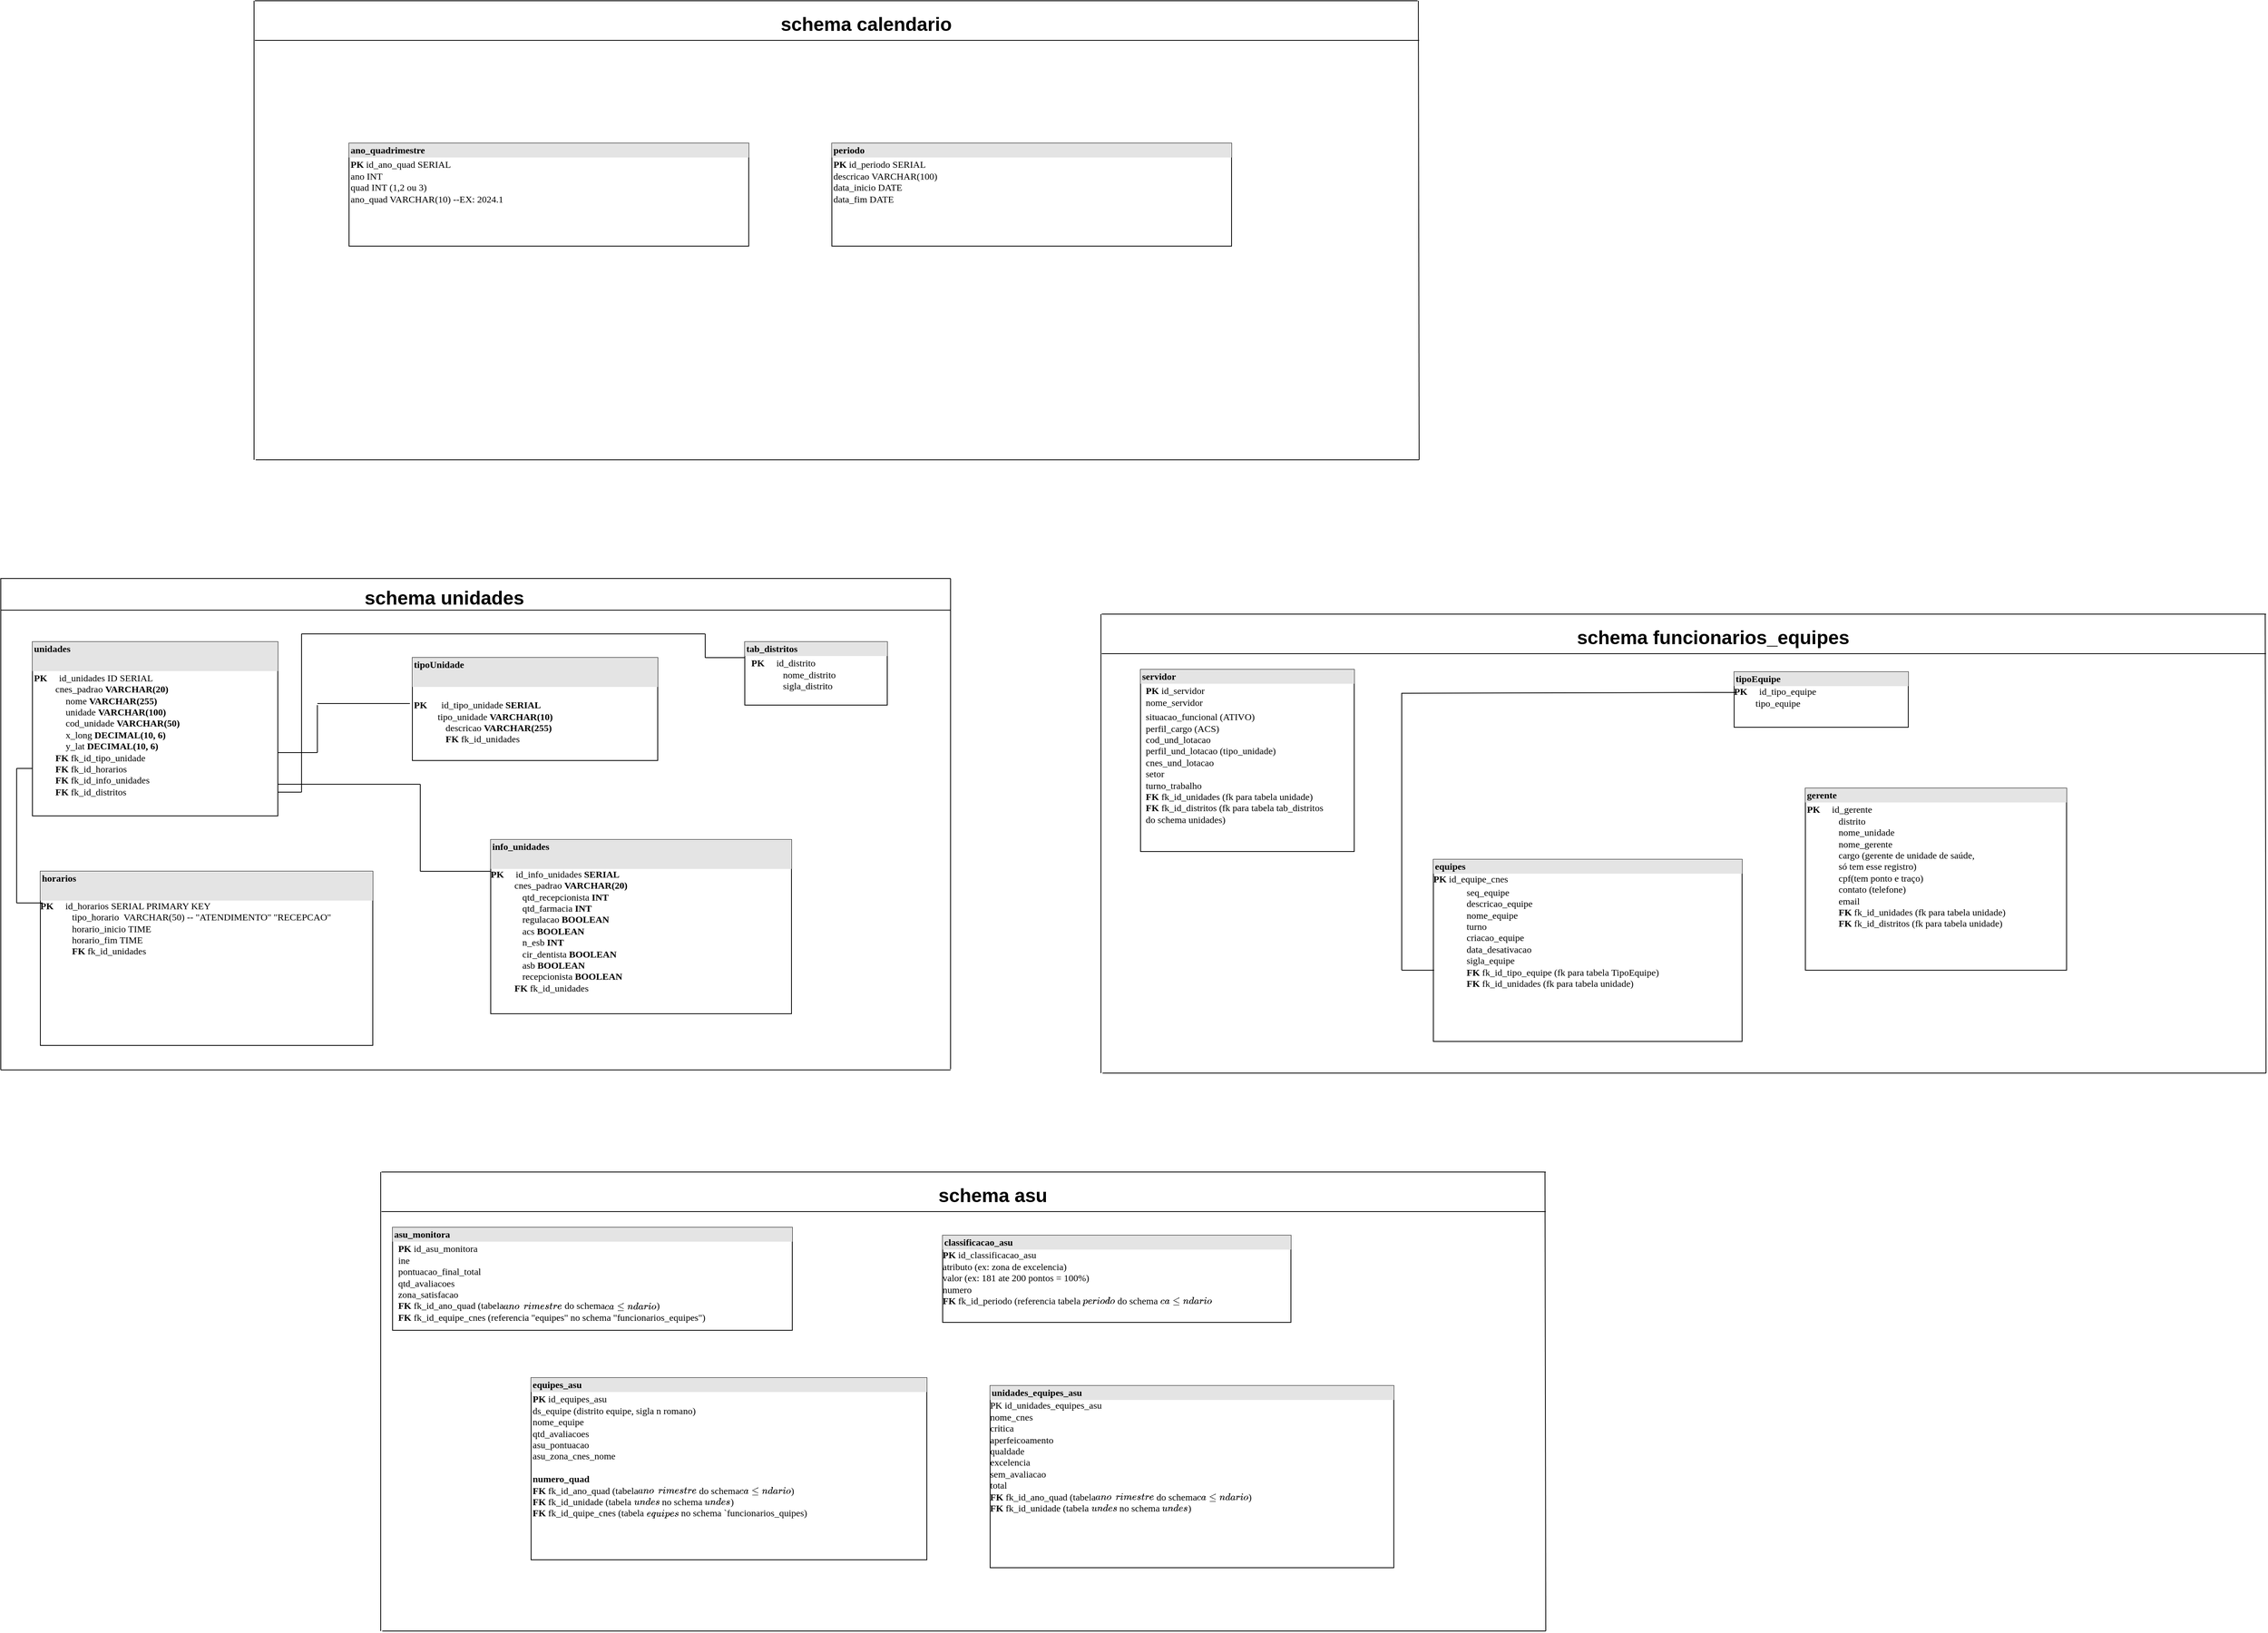 <mxfile version="24.6.4" type="device">
  <diagram name="Página-1" id="5TVHV0R-1KuY4iUAYInZ">
    <mxGraphModel dx="3059" dy="2294" grid="1" gridSize="10" guides="1" tooltips="1" connect="1" arrows="1" fold="1" page="1" pageScale="1" pageWidth="827" pageHeight="1169" math="0" shadow="0">
      <root>
        <mxCell id="0" />
        <mxCell id="1" parent="0" />
        <mxCell id="BSECcPK4Nis4ngSKChy8-1" value="schema unidades" style="text;strokeColor=none;fillColor=none;html=1;fontSize=24;fontStyle=1;verticalAlign=middle;align=center;" vertex="1" parent="1">
          <mxGeometry x="-290" y="-225" width="160" height="40" as="geometry" />
        </mxCell>
        <mxCell id="BSECcPK4Nis4ngSKChy8-2" value="&lt;div style=&quot;box-sizing:border-box;width:100%;background:#e4e4e4;padding:2px;&quot;&gt;&lt;b&gt;unidades&lt;/b&gt;&lt;/div&gt;&lt;div style=&quot;box-sizing:border-box;width:100%;background:#e4e4e4;padding:2px;&quot;&gt;&lt;br&gt;&lt;/div&gt;&lt;table style=&quot;width:100%;font-size:1em;&quot; cellpadding=&quot;2&quot; cellspacing=&quot;0&quot;&gt;&lt;tbody&gt;&lt;tr&gt;&lt;td&gt;&lt;span style=&quot;color: rgba(0, 0, 0, 0); font-family: monospace; font-size: 0px;&quot;&gt;%3CmxGraphModel%3E%3Croot%3E%3CmxCell%20id%3D%220%22%2F%3E%3CmxCell%20id%3D%221%22%20parent%3D%220%22%2F%3E%3CmxCell%20id%3D%222%22%20value%3D%22%26lt%3Bdiv%20style%3D%26quot%3Bbox-sizing%3Aborder-box%3Bwidth%3A100%25%3Bbackground%3A%23e4e4e4%3Bpadding%3A2px%3B%26quot%3B%26gt%3BUSF%2B%26lt%3B%2Fdiv%26gt%3B%26lt%3Bdiv%20style%3D%26quot%3Bbox-sizing%3Aborder-box%3Bwidth%3A100%25%3Bbackground%3A%23e4e4e4%3Bpadding%3A2px%3B%26quot%3B%26gt%3B%26lt%3Bbr%26gt%3B%26lt%3B%2Fdiv%26gt%3B%26lt%3Btable%20style%3D%26quot%3Bwidth%3A100%25%3Bfont-size%3A1em%3B%26quot%3B%20cellpadding%3D%26quot%3B2%26quot%3B%20cellspacing%3D%26quot%3B0%26quot%3B%26gt%3B%26lt%3Btbody%26gt%3B%26lt%3Btr%26gt%3B%26lt%3Btd%26gt%3B%26lt%3Bbr%26gt%3B%26lt%3B%2Ftd%26gt%3B%26lt%3Btd%26gt%3BCNES%26lt%3Bbr%26gt%3Bcnes_padrao%26lt%3Bbr%26gt%3Bnome%26lt%3Bbr%26gt%3Bperfil%26lt%3Bbr%26gt%3Bdistrito%26lt%3Bbr%26gt%3Bcomplexidade%26lt%3Bbr%26gt%3Bn_esf%26lt%3Bbr%26gt%3Bturno_esf%26lt%3Bbr%26gt%3Bhorario_esf%26lt%3Bbr%26gt%3Bqtd_medico_esf%26lt%3Bbr%26gt%3Bqtd_enfermeiro_esf%26lt%3Bbr%26gt%3Bqtd_tecnico_esf%26lt%3Bbr%26gt%3Bacs%26lt%3Bbr%26gt%3Bn_esb%26lt%3Bbr%26gt%3Bturno_esb%26lt%3Bbr%26gt%3Bhorario_esb%26lt%3Bbr%26gt%3Bcir_dentista%20(0%20ou%201)%26lt%3Bbr%26gt%3Basb%20(0%20ou%201)%26lt%3Bbr%26gt%3Brecepcionista%20(0%20ou%201)%26lt%3Bbr%26gt%3Bturno_recepcionista%26lt%3Bbr%26gt%3Bhorario_recepcionista%26lt%3Bbr%26gt%3Bregulacao%20(0%20ou%201)%26lt%3Bbr%26gt%3Bturno_prof_regulacao%26lt%3Bbr%26gt%3Bhorario_prof_regulacao%26lt%3Bbr%26gt%3Bfarmacia%20(0%20ou%201)%26lt%3Bbr%26gt%3Bturno_prof_farmacia%26lt%3Bbr%26gt%3Bhorario_prof_farmacia%26lt%3Bbr%26gt%3B%26lt%3Bbr%26gt%3B%26lt%3Bbr%26gt%3B%26lt%3Bbr%26gt%3B%26lt%3Bbr%26gt%3B%26lt%3Bbr%26gt%3B%26lt%3Bbr%26gt%3B%26lt%3B%2Ftd%26gt%3B%26lt%3B%2Ftr%26gt%3B%26lt%3Btr%26gt%3B%26lt%3Btd%26gt%3B%26lt%3B%2Ftd%26gt%3B%26lt%3Btd%26gt%3B%26lt%3Bbr%26gt%3B%26lt%3Bbr%26gt%3B%26lt%3Bbr%26gt%3B%26lt%3B%2Ftd%26gt%3B%26lt%3B%2Ftr%26gt%3B%26lt%3Btr%26gt%3B%26lt%3Btd%26gt%3B%26lt%3B%2Ftd%26gt%3B%26lt%3Btd%26gt%3B%26lt%3Bbr%26gt%3B%26lt%3Bbr%26gt%3B%26lt%3B%2Ftd%26gt%3B%26lt%3B%2Ftr%26gt%3B%26lt%3B%2Ftbody%26gt%3B%26lt%3B%2Ftable%26gt%3B%22%20style%3D%22verticalAlign%3Dtop%3Balign%3Dleft%3Boverflow%3Dfill%3Bhtml%3D1%3Brounded%3D0%3Bshadow%3D0%3Bcomic%3D0%3BlabelBackgroundColor%3Dnone%3BstrokeWidth%3D1%3BfontFamily%3DVerdana%3BfontSize%3D12%22%20vertex%3D%221%22%20parent%3D%221%22%3E%3CmxGeometry%20x%3D%22-350%22%20y%3D%2290%22%20width%3D%22260%22%20height%3D%22450%22%20as%3D%22geometry%22%2F%3E%3C%2FmxCell%3E%3C%2Froot%3E%3C%2FmxGraphModel%3EpkPKp&lt;/span&gt;&lt;span id=&quot;docs-internal-guid-9bf1a6af-7fff-64a5-996d-017bda13f4cf&quot;&gt;&lt;b&gt;PK&lt;/b&gt;&amp;nbsp; &amp;nbsp; &amp;nbsp;id_unidades ID SERIAL&amp;nbsp;&lt;br&gt;&lt;span style=&quot;white-space: pre;&quot;&gt;&#x9;&lt;/span&gt;&amp;nbsp;cnes_padrao &lt;b&gt;VARCHAR(20)&amp;nbsp;&lt;/b&gt;&lt;br&gt;&lt;/span&gt;&lt;blockquote style=&quot;margin: 0 0 0 40px; border: none; padding: 0px;&quot;&gt;&lt;span&gt;nome &lt;b&gt;VARCHAR(255)&lt;/b&gt;&lt;/span&gt;&lt;span&gt;&lt;b&gt;&lt;br&gt;&lt;/b&gt;&lt;/span&gt;&lt;span&gt;unidade &lt;b&gt;VARCHAR(100)&lt;br&gt;&lt;/b&gt;&lt;/span&gt;&lt;span&gt;cod_unidade &lt;b&gt;VARCHAR(50)&lt;br&gt;&lt;/b&gt;&lt;/span&gt;&lt;span&gt;x_long &lt;b&gt;DECIMAL(10, 6)&lt;br&gt;&lt;/b&gt;&lt;/span&gt;&lt;span&gt;y_lat &lt;b&gt;DECIMAL(10, 6)&lt;/b&gt;&lt;/span&gt;&lt;/blockquote&gt;&lt;b&gt;&amp;nbsp; &amp;nbsp; &amp;nbsp; &amp;nbsp; &amp;nbsp;&lt;/b&gt;&lt;b&gt;FK&amp;nbsp;&lt;/b&gt;fk_id_tipo_unidade&lt;b&gt;&lt;br&gt;&lt;/b&gt;&amp;nbsp; &amp;nbsp; &amp;nbsp; &amp;nbsp; &amp;nbsp;&lt;b&gt;FK&amp;nbsp;&lt;/b&gt;fk_id_horarios&lt;br&gt;&amp;nbsp; &amp;nbsp; &amp;nbsp; &amp;nbsp; &amp;nbsp;&lt;b&gt;FK&amp;nbsp;&lt;/b&gt;fk_id_info_unidades&lt;br&gt;&amp;nbsp; &amp;nbsp; &amp;nbsp; &amp;nbsp; &amp;nbsp;&lt;b&gt;FK&amp;nbsp;&lt;/b&gt;fk_id_distritos&lt;br&gt;&lt;br&gt;&lt;br&gt;&lt;/td&gt;&lt;td&gt;&lt;br&gt;&lt;br&gt;&lt;br&gt;&lt;br&gt;&lt;br&gt;&lt;br&gt;&lt;br&gt;&lt;/td&gt;&lt;/tr&gt;&lt;tr&gt;&lt;td&gt;&lt;/td&gt;&lt;td&gt;&lt;br&gt;&lt;br&gt;&lt;br&gt;&lt;/td&gt;&lt;/tr&gt;&lt;tr&gt;&lt;td&gt;&lt;/td&gt;&lt;td&gt;&lt;br&gt;&lt;br&gt;&lt;/td&gt;&lt;/tr&gt;&lt;/tbody&gt;&lt;/table&gt;" style="verticalAlign=top;align=left;overflow=fill;html=1;rounded=0;shadow=0;comic=0;labelBackgroundColor=none;strokeWidth=1;fontFamily=Verdana;fontSize=12" vertex="1" parent="1">
          <mxGeometry x="-730" y="-150" width="310" height="220" as="geometry" />
        </mxCell>
        <mxCell id="BSECcPK4Nis4ngSKChy8-3" value="&lt;div style=&quot;box-sizing:border-box;width:100%;background:#e4e4e4;padding:2px;&quot;&gt;&lt;b&gt;tipoUnidade&lt;/b&gt;&lt;/div&gt;&lt;div style=&quot;box-sizing:border-box;width:100%;background:#e4e4e4;padding:2px;&quot;&gt;&lt;br&gt;&lt;/div&gt;&lt;table style=&quot;width:100%;font-size:1em;&quot; cellpadding=&quot;2&quot; cellspacing=&quot;0&quot;&gt;&lt;tbody&gt;&lt;tr&gt;&lt;td&gt;&lt;span style=&quot;color: rgba(0, 0, 0, 0); font-family: monospace; font-size: 0px;&quot;&gt;%3CmxGraphModel%3E%3Croot%3E%3CmxCell%20id%3D%220%22%2F%3E%3CmxCell%20id%3D%221%22%20parent%3D%220%22%2F%3E%3CmxCell%20id%3D%222%22%20value%3D%22%26lt%3Bdiv%20style%3D%26quot%3Bbox-sizing%3Aborder-box%3Bwidth%3A100%25%3Bbackground%3A%23e4e4e4%3Bpadding%3A2px%3B%26quot%3B%26gt%3BUSF%2B%26lt%3B%2Fdiv%26gt%3B%26lt%3Bdiv%20style%3D%26quot%3Bbox-sizing%3Aborder-box%3Bwidth%3A100%25%3Bbackground%3A%23e4e4e4%3Bpadding%3A2px%3B%26quot%3B%26gt%3B%26lt%3Bbr%26gt%3B%26lt%3B%2Fdiv%26gt%3B%26lt%3Btable%20style%3D%26quot%3Bwidth%3A100%25%3Bfont-size%3A1em%3B%26quot%3B%20cellpadding%3D%26quot%3B2%26quot%3B%20cellspacing%3D%26quot%3B0%26quot%3B%26gt%3B%26lt%3Btbody%26gt%3B%26lt%3Btr%26gt%3B%26lt%3Btd%26gt%3B%26lt%3Bbr%26gt%3B%26lt%3B%2Ftd%26gt%3B%26lt%3Btd%26gt%3BCNES%26lt%3Bbr%26gt%3Bcnes_padrao%26lt%3Bbr%26gt%3Bnome%26lt%3Bbr%26gt%3Bperfil%26lt%3Bbr%26gt%3Bdistrito%26lt%3Bbr%26gt%3Bcomplexidade%26lt%3Bbr%26gt%3Bn_esf%26lt%3Bbr%26gt%3Bturno_esf%26lt%3Bbr%26gt%3Bhorario_esf%26lt%3Bbr%26gt%3Bqtd_medico_esf%26lt%3Bbr%26gt%3Bqtd_enfermeiro_esf%26lt%3Bbr%26gt%3Bqtd_tecnico_esf%26lt%3Bbr%26gt%3Bacs%26lt%3Bbr%26gt%3Bn_esb%26lt%3Bbr%26gt%3Bturno_esb%26lt%3Bbr%26gt%3Bhorario_esb%26lt%3Bbr%26gt%3Bcir_dentista%20(0%20ou%201)%26lt%3Bbr%26gt%3Basb%20(0%20ou%201)%26lt%3Bbr%26gt%3Brecepcionista%20(0%20ou%201)%26lt%3Bbr%26gt%3Bturno_recepcionista%26lt%3Bbr%26gt%3Bhorario_recepcionista%26lt%3Bbr%26gt%3Bregulacao%20(0%20ou%201)%26lt%3Bbr%26gt%3Bturno_prof_regulacao%26lt%3Bbr%26gt%3Bhorario_prof_regulacao%26lt%3Bbr%26gt%3Bfarmacia%20(0%20ou%201)%26lt%3Bbr%26gt%3Bturno_prof_farmacia%26lt%3Bbr%26gt%3Bhorario_prof_farmacia%26lt%3Bbr%26gt%3B%26lt%3Bbr%26gt%3B%26lt%3Bbr%26gt%3B%26lt%3Bbr%26gt%3B%26lt%3Bbr%26gt%3B%26lt%3Bbr%26gt%3B%26lt%3Bbr%26gt%3B%26lt%3B%2Ftd%26gt%3B%26lt%3B%2Ftr%26gt%3B%26lt%3Btr%26gt%3B%26lt%3Btd%26gt%3B%26lt%3B%2Ftd%26gt%3B%26lt%3Btd%26gt%3B%26lt%3Bbr%26gt%3B%26lt%3Bbr%26gt%3B%26lt%3Bbr%26gt%3B%26lt%3B%2Ftd%26gt%3B%26lt%3B%2Ftr%26gt%3B%26lt%3Btr%26gt%3B%26lt%3Btd%26gt%3B%26lt%3B%2Ftd%26gt%3B%26lt%3Btd%26gt%3B%26lt%3Bbr%26gt%3B%26lt%3Bbr%26gt%3B%26lt%3B%2Ftd%26gt%3B%26lt%3B%2Ftr%26gt%3B%26lt%3B%2Ftbody%26gt%3B%26lt%3B%2Ftable%26gt%3B%22%20style%3D%22verticalAlign%3Dtop%3Balign%3Dleft%3Boverflow%3Dfill%3Bhtml%3D1%3Brounded%3D0%3Bshadow%3D0%3Bcomic%3D0%3BlabelBackgroundColor%3Dnone%3BstrokeWidth%3D1%3BfontFamily%3DVerdana%3BfontSize%3D12%22%20vertex%3D%221%22%20parent%3D%221%22%3E%3CmxGeometry%20x%3D%22-350%22%20y%3D%2290%22%20width%3D%22260%22%20height%3D%22450%22%20as%3D%22geometry%22%2F%3E%3C%2FmxCell%3E%3C%2Froot%3E%3C%2FmxGraphModel%3EpkPKp&lt;/span&gt;&lt;span id=&quot;docs-internal-guid-9bf1a6af-7fff-64a5-996d-017bda13f4cf&quot;&gt;&lt;b&gt;PK&lt;/b&gt;&amp;nbsp; &amp;nbsp; &amp;nbsp; id_tipo_unidade &lt;b&gt;SERIAL&lt;/b&gt;&amp;nbsp;&lt;br&gt;&lt;span style=&quot;white-space: pre;&quot;&gt;&#x9;&lt;/span&gt;&amp;nbsp; tipo_unidade&amp;nbsp;&lt;b&gt;VARCHAR(10)&amp;nbsp;&lt;/b&gt;&lt;br&gt;&lt;/span&gt;&lt;blockquote style=&quot;margin: 0 0 0 40px; border: none; padding: 0px;&quot;&gt;descricao &lt;b&gt;VARCHAR(255)&lt;/b&gt;&lt;/blockquote&gt;&lt;blockquote style=&quot;margin: 0 0 0 40px; border: none; padding: 0px;&quot;&gt;&lt;b style=&quot;font-size: 1em; background-color: initial;&quot;&gt;FK&amp;nbsp;&lt;/b&gt;fk_id_unidades&lt;b&gt;&lt;br&gt;&lt;/b&gt;&lt;/blockquote&gt;&lt;span&gt;&lt;br&gt;&lt;/span&gt;&lt;/td&gt;&lt;td&gt;&lt;br&gt;&lt;br&gt;&lt;br&gt;&lt;br&gt;&lt;br&gt;&lt;br&gt;&lt;br&gt;&lt;/td&gt;&lt;/tr&gt;&lt;tr&gt;&lt;td&gt;&lt;/td&gt;&lt;td&gt;&lt;br&gt;&lt;br&gt;&lt;br&gt;&lt;/td&gt;&lt;/tr&gt;&lt;tr&gt;&lt;td&gt;&lt;/td&gt;&lt;td&gt;&lt;br&gt;&lt;br&gt;&lt;/td&gt;&lt;/tr&gt;&lt;/tbody&gt;&lt;/table&gt;" style="verticalAlign=top;align=left;overflow=fill;html=1;rounded=0;shadow=0;comic=0;labelBackgroundColor=none;strokeWidth=1;fontFamily=Verdana;fontSize=12" vertex="1" parent="1">
          <mxGeometry x="-250" y="-130" width="310" height="130" as="geometry" />
        </mxCell>
        <mxCell id="BSECcPK4Nis4ngSKChy8-4" value="&lt;div style=&quot;box-sizing:border-box;width:100%;background:#e4e4e4;padding:2px;&quot;&gt;&lt;b&gt;horarios&lt;/b&gt;&lt;/div&gt;&lt;div style=&quot;box-sizing:border-box;width:100%;background:#e4e4e4;padding:2px;&quot;&gt;&lt;br&gt;&lt;/div&gt;&lt;b&gt;PK&lt;/b&gt;&amp;nbsp; &amp;nbsp; &amp;nbsp;id_horarios SERIAL PRIMARY KEY&lt;div&gt;&lt;div&gt;&lt;blockquote style=&quot;margin: 0 0 0 40px; border: none; padding: 0px;&quot;&gt;&lt;div&gt;&lt;div&gt;tipo_horario&amp;nbsp; VARCHAR(50) -- &quot;ATENDIMENTO&quot; &quot;RECEPCAO&quot;&lt;/div&gt;&lt;/div&gt;&lt;div&gt;&lt;div&gt;horario_inicio TIME&lt;/div&gt;&lt;/div&gt;&lt;div&gt;horario_fim TIME&lt;/div&gt;&lt;div&gt;&lt;b&gt;FK&amp;nbsp;&lt;/b&gt;fk_id_unidades&lt;br&gt;&lt;/div&gt;&lt;div&gt;&lt;br&gt;&lt;/div&gt;&lt;/blockquote&gt;&lt;div&gt;&lt;div&gt;&lt;span style=&quot;background-color: initial;&quot;&gt;&lt;br&gt;&lt;/span&gt;&lt;/div&gt;&lt;div&gt;&lt;br&gt;&lt;/div&gt;&lt;div&gt;&lt;br&gt;&lt;/div&gt;&lt;div&gt;&lt;br&gt;&lt;/div&gt;&lt;div&gt;&lt;br&gt;&lt;/div&gt;&lt;div&gt;&lt;br&gt;&lt;/div&gt;&lt;div&gt;&lt;br&gt;&lt;/div&gt;&lt;div&gt;&lt;br&gt;&lt;table style=&quot;width:100%;font-size:1em;&quot; cellpadding=&quot;2&quot; cellspacing=&quot;0&quot;&gt;&lt;tbody&gt;&lt;tr&gt;&lt;td&gt;&lt;span id=&quot;docs-internal-guid-9bf1a6af-7fff-64a5-996d-017bda13f4cf&quot;&gt;&lt;br&gt;&lt;br&gt;&lt;/span&gt;&lt;/td&gt;&lt;td&gt;&lt;br&gt;&lt;br&gt;&lt;br&gt;&lt;br&gt;&lt;br&gt;&lt;br&gt;&lt;br&gt;&lt;/td&gt;&lt;/tr&gt;&lt;tr&gt;&lt;td&gt;&lt;/td&gt;&lt;td&gt;&lt;br&gt;&lt;br&gt;&lt;br&gt;&lt;/td&gt;&lt;/tr&gt;&lt;tr&gt;&lt;td&gt;&lt;/td&gt;&lt;td&gt;&lt;br&gt;&lt;br&gt;&lt;/td&gt;&lt;/tr&gt;&lt;/tbody&gt;&lt;/table&gt;&lt;/div&gt;&lt;/div&gt;&lt;/div&gt;&lt;/div&gt;" style="verticalAlign=top;align=left;overflow=fill;html=1;rounded=0;shadow=0;comic=0;labelBackgroundColor=none;strokeWidth=1;fontFamily=Verdana;fontSize=12" vertex="1" parent="1">
          <mxGeometry x="-720" y="140" width="420" height="220" as="geometry" />
        </mxCell>
        <mxCell id="BSECcPK4Nis4ngSKChy8-5" value="&lt;div style=&quot;box-sizing:border-box;width:100%;background:#e4e4e4;padding:2px;&quot;&gt;&lt;b&gt;info_unidades&lt;/b&gt;&lt;/div&gt;&lt;div style=&quot;box-sizing:border-box;width:100%;background:#e4e4e4;padding:2px;&quot;&gt;&lt;br&gt;&lt;/div&gt;&lt;b&gt;PK&amp;nbsp; &amp;nbsp; &amp;nbsp;&lt;/b&gt;id_info_unidades&lt;b&gt; SERIAL&lt;/b&gt;&lt;div&gt;&lt;span style=&quot;white-space: pre;&quot;&gt;&#x9;&lt;/span&gt;&amp;nbsp; cnes_padrao &lt;b&gt;VARCHAR(20)&lt;/b&gt;&lt;blockquote style=&quot;margin: 0 0 0 40px; border: none; padding: 0px;&quot;&gt;&lt;div&gt;qtd_recepcionista&lt;b&gt; INT&lt;/b&gt;&lt;/div&gt;&lt;div&gt;qtd_farmacia &lt;b&gt;INT&lt;/b&gt;&lt;/div&gt;&lt;div&gt;regulacao &lt;b&gt;BOOLEAN&lt;/b&gt;&lt;/div&gt;&lt;div&gt;acs &lt;b&gt;BOOLEAN&lt;/b&gt;&lt;/div&gt;&lt;div&gt;n_esb&lt;b&gt; INT&lt;/b&gt;&lt;/div&gt;&lt;div&gt;cir_dentista &lt;b&gt;BOOLEAN&lt;/b&gt;&lt;/div&gt;&lt;div&gt;asb &lt;b&gt;BOOLEAN&lt;/b&gt;&lt;/div&gt;&lt;div&gt;recepcionista &lt;b&gt;BOOLEAN&lt;/b&gt;&lt;/div&gt;&lt;/blockquote&gt;&lt;div&gt;&lt;b&gt;&amp;nbsp; &amp;nbsp; &amp;nbsp; &amp;nbsp; &amp;nbsp;&amp;nbsp;&lt;/b&gt;&lt;b style=&quot;background-color: initial;&quot;&gt;FK&amp;nbsp;&lt;/b&gt;&lt;span style=&quot;background-color: initial;&quot;&gt;fk_id_unidades&lt;/span&gt;&lt;/div&gt;&lt;div&gt;&lt;div&gt;&lt;span style=&quot;background-color: initial;&quot;&gt;&lt;br&gt;&lt;/span&gt;&lt;/div&gt;&lt;div&gt;&lt;br&gt;&lt;/div&gt;&lt;div&gt;&lt;br&gt;&lt;/div&gt;&lt;div&gt;&lt;br&gt;&lt;/div&gt;&lt;div&gt;&lt;br&gt;&lt;/div&gt;&lt;div&gt;&lt;br&gt;&lt;/div&gt;&lt;div&gt;&lt;br&gt;&lt;/div&gt;&lt;div&gt;&lt;br&gt;&lt;table style=&quot;width:100%;font-size:1em;&quot; cellpadding=&quot;2&quot; cellspacing=&quot;0&quot;&gt;&lt;tbody&gt;&lt;tr&gt;&lt;td&gt;&lt;span id=&quot;docs-internal-guid-9bf1a6af-7fff-64a5-996d-017bda13f4cf&quot;&gt;&lt;br&gt;&lt;br&gt;&lt;/span&gt;&lt;/td&gt;&lt;td&gt;&lt;br&gt;&lt;br&gt;&lt;br&gt;&lt;br&gt;&lt;br&gt;&lt;br&gt;&lt;br&gt;&lt;/td&gt;&lt;/tr&gt;&lt;tr&gt;&lt;td&gt;&lt;/td&gt;&lt;td&gt;&lt;br&gt;&lt;br&gt;&lt;br&gt;&lt;/td&gt;&lt;/tr&gt;&lt;tr&gt;&lt;td&gt;&lt;/td&gt;&lt;td&gt;&lt;br&gt;&lt;br&gt;&lt;/td&gt;&lt;/tr&gt;&lt;/tbody&gt;&lt;/table&gt;&lt;/div&gt;&lt;/div&gt;&lt;/div&gt;" style="verticalAlign=top;align=left;overflow=fill;html=1;rounded=0;shadow=0;comic=0;labelBackgroundColor=none;strokeWidth=1;fontFamily=Verdana;fontSize=12" vertex="1" parent="1">
          <mxGeometry x="-151" y="100" width="380" height="220" as="geometry" />
        </mxCell>
        <mxCell id="BSECcPK4Nis4ngSKChy8-6" value="" style="endArrow=none;html=1;rounded=0;" edge="1" parent="1">
          <mxGeometry width="50" height="50" relative="1" as="geometry">
            <mxPoint x="-770" y="391" as="sourcePoint" />
            <mxPoint x="430" y="-230" as="targetPoint" />
            <Array as="points">
              <mxPoint x="-770" y="-230" />
            </Array>
          </mxGeometry>
        </mxCell>
        <mxCell id="BSECcPK4Nis4ngSKChy8-7" value="" style="endArrow=none;html=1;rounded=0;" edge="1" parent="1">
          <mxGeometry width="50" height="50" relative="1" as="geometry">
            <mxPoint x="430" y="390" as="sourcePoint" />
            <mxPoint x="430" y="-230" as="targetPoint" />
          </mxGeometry>
        </mxCell>
        <mxCell id="BSECcPK4Nis4ngSKChy8-8" value="" style="endArrow=none;html=1;rounded=0;" edge="1" parent="1">
          <mxGeometry width="50" height="50" relative="1" as="geometry">
            <mxPoint x="-770" y="391" as="sourcePoint" />
            <mxPoint x="430" y="391" as="targetPoint" />
          </mxGeometry>
        </mxCell>
        <mxCell id="BSECcPK4Nis4ngSKChy8-9" value="" style="endArrow=none;html=1;rounded=0;" edge="1" parent="1">
          <mxGeometry width="50" height="50" relative="1" as="geometry">
            <mxPoint x="-770" y="-190" as="sourcePoint" />
            <mxPoint x="430" y="-190" as="targetPoint" />
          </mxGeometry>
        </mxCell>
        <mxCell id="BSECcPK4Nis4ngSKChy8-10" value="" style="endArrow=none;html=1;rounded=0;exitX=-0.01;exitY=0.446;exitDx=0;exitDy=0;exitPerimeter=0;" edge="1" parent="1" source="BSECcPK4Nis4ngSKChy8-3">
          <mxGeometry width="50" height="50" relative="1" as="geometry">
            <mxPoint x="-350" y="-20" as="sourcePoint" />
            <mxPoint x="-370" y="-72" as="targetPoint" />
          </mxGeometry>
        </mxCell>
        <mxCell id="BSECcPK4Nis4ngSKChy8-11" value="" style="endArrow=none;html=1;rounded=0;" edge="1" parent="1">
          <mxGeometry width="50" height="50" relative="1" as="geometry">
            <mxPoint x="-370" y="-10" as="sourcePoint" />
            <mxPoint x="-370" y="-70" as="targetPoint" />
          </mxGeometry>
        </mxCell>
        <mxCell id="BSECcPK4Nis4ngSKChy8-12" value="" style="endArrow=none;html=1;rounded=0;" edge="1" parent="1">
          <mxGeometry width="50" height="50" relative="1" as="geometry">
            <mxPoint x="-420" y="-10" as="sourcePoint" />
            <mxPoint x="-370" y="-10" as="targetPoint" />
          </mxGeometry>
        </mxCell>
        <mxCell id="BSECcPK4Nis4ngSKChy8-13" value="" style="endArrow=none;html=1;rounded=0;" edge="1" parent="1">
          <mxGeometry width="50" height="50" relative="1" as="geometry">
            <mxPoint x="-750" y="180" as="sourcePoint" />
            <mxPoint x="-750" y="10" as="targetPoint" />
          </mxGeometry>
        </mxCell>
        <mxCell id="BSECcPK4Nis4ngSKChy8-14" value="" style="endArrow=none;html=1;rounded=0;" edge="1" parent="1">
          <mxGeometry width="50" height="50" relative="1" as="geometry">
            <mxPoint x="-730" y="10" as="sourcePoint" />
            <mxPoint x="-750" y="10" as="targetPoint" />
          </mxGeometry>
        </mxCell>
        <mxCell id="BSECcPK4Nis4ngSKChy8-15" value="" style="endArrow=none;html=1;rounded=0;exitX=0.007;exitY=0.182;exitDx=0;exitDy=0;exitPerimeter=0;" edge="1" parent="1" source="BSECcPK4Nis4ngSKChy8-4">
          <mxGeometry width="50" height="50" relative="1" as="geometry">
            <mxPoint x="-730" y="180" as="sourcePoint" />
            <mxPoint x="-750" y="180" as="targetPoint" />
            <Array as="points" />
          </mxGeometry>
        </mxCell>
        <mxCell id="BSECcPK4Nis4ngSKChy8-16" value="" style="endArrow=none;html=1;rounded=0;" edge="1" parent="1">
          <mxGeometry width="50" height="50" relative="1" as="geometry">
            <mxPoint x="-240" y="140" as="sourcePoint" />
            <mxPoint x="-151" y="140" as="targetPoint" />
          </mxGeometry>
        </mxCell>
        <mxCell id="BSECcPK4Nis4ngSKChy8-17" value="" style="endArrow=none;html=1;rounded=0;" edge="1" parent="1">
          <mxGeometry width="50" height="50" relative="1" as="geometry">
            <mxPoint x="-240" y="30" as="sourcePoint" />
            <mxPoint x="-240" y="140" as="targetPoint" />
          </mxGeometry>
        </mxCell>
        <mxCell id="BSECcPK4Nis4ngSKChy8-18" value="" style="endArrow=none;html=1;rounded=0;" edge="1" parent="1">
          <mxGeometry width="50" height="50" relative="1" as="geometry">
            <mxPoint x="-420" y="30" as="sourcePoint" />
            <mxPoint x="-240" y="30" as="targetPoint" />
          </mxGeometry>
        </mxCell>
        <mxCell id="BSECcPK4Nis4ngSKChy8-19" value="&lt;div style=&quot;box-sizing:border-box;width:100%;background:#e4e4e4;padding:2px;&quot;&gt;&lt;b&gt;tab_distritos&lt;/b&gt;&lt;/div&gt;&lt;table style=&quot;width:100%;font-size:1em;&quot; cellpadding=&quot;2&quot; cellspacing=&quot;0&quot;&gt;&lt;tbody&gt;&lt;tr&gt;&lt;td&gt;&lt;br&gt;&lt;/td&gt;&lt;td&gt;&lt;b&gt;PK&amp;nbsp; &amp;nbsp; &amp;nbsp;&lt;/b&gt;id_distrito&lt;br&gt;&lt;blockquote style=&quot;margin: 0 0 0 40px; border: none; padding: 0px;&quot;&gt;nome_distrito&lt;br&gt;sigla_distrito&lt;/blockquote&gt;&lt;br&gt;&lt;/td&gt;&lt;/tr&gt;&lt;tr&gt;&lt;td&gt;&lt;/td&gt;&lt;td&gt;&lt;br&gt;&lt;br&gt;&lt;br&gt;&lt;/td&gt;&lt;/tr&gt;&lt;tr&gt;&lt;td&gt;&lt;/td&gt;&lt;td&gt;&lt;br&gt;&lt;br&gt;&lt;/td&gt;&lt;/tr&gt;&lt;/tbody&gt;&lt;/table&gt;" style="verticalAlign=top;align=left;overflow=fill;html=1;rounded=0;shadow=0;comic=0;labelBackgroundColor=none;strokeWidth=1;fontFamily=Verdana;fontSize=12" vertex="1" parent="1">
          <mxGeometry x="170" y="-150" width="180" height="80" as="geometry" />
        </mxCell>
        <mxCell id="BSECcPK4Nis4ngSKChy8-20" value="" style="endArrow=none;html=1;rounded=0;" edge="1" parent="1">
          <mxGeometry width="50" height="50" relative="1" as="geometry">
            <mxPoint x="120" y="-130" as="sourcePoint" />
            <mxPoint x="120" y="-160" as="targetPoint" />
          </mxGeometry>
        </mxCell>
        <mxCell id="BSECcPK4Nis4ngSKChy8-21" value="" style="endArrow=none;html=1;rounded=0;" edge="1" parent="1">
          <mxGeometry width="50" height="50" relative="1" as="geometry">
            <mxPoint x="-390" y="-160" as="sourcePoint" />
            <mxPoint x="120" y="-160" as="targetPoint" />
          </mxGeometry>
        </mxCell>
        <mxCell id="BSECcPK4Nis4ngSKChy8-22" value="" style="endArrow=none;html=1;rounded=0;" edge="1" parent="1">
          <mxGeometry width="50" height="50" relative="1" as="geometry">
            <mxPoint x="120" y="-130" as="sourcePoint" />
            <mxPoint x="170" y="-130" as="targetPoint" />
          </mxGeometry>
        </mxCell>
        <mxCell id="BSECcPK4Nis4ngSKChy8-23" value="" style="endArrow=none;html=1;rounded=0;" edge="1" parent="1">
          <mxGeometry width="50" height="50" relative="1" as="geometry">
            <mxPoint x="-390" y="40" as="sourcePoint" />
            <mxPoint x="-390" y="-160" as="targetPoint" />
          </mxGeometry>
        </mxCell>
        <mxCell id="BSECcPK4Nis4ngSKChy8-24" value="" style="endArrow=none;html=1;rounded=0;" edge="1" parent="1">
          <mxGeometry width="50" height="50" relative="1" as="geometry">
            <mxPoint x="-420" y="40" as="sourcePoint" />
            <mxPoint x="-390" y="40" as="targetPoint" />
          </mxGeometry>
        </mxCell>
        <mxCell id="BSECcPK4Nis4ngSKChy8-25" value="schema funcionarios_equipes" style="text;strokeColor=none;fillColor=none;html=1;fontSize=24;fontStyle=1;verticalAlign=middle;align=center;" vertex="1" parent="1">
          <mxGeometry x="1313" y="-176" width="160" height="41" as="geometry" />
        </mxCell>
        <mxCell id="BSECcPK4Nis4ngSKChy8-26" value="" style="endArrow=none;html=1;rounded=0;" edge="1" parent="1">
          <mxGeometry width="50" height="50" relative="1" as="geometry">
            <mxPoint x="620" y="395" as="sourcePoint" />
            <mxPoint x="620" y="-185" as="targetPoint" />
          </mxGeometry>
        </mxCell>
        <mxCell id="BSECcPK4Nis4ngSKChy8-27" value="" style="endArrow=none;html=1;rounded=0;" edge="1" parent="1">
          <mxGeometry width="50" height="50" relative="1" as="geometry">
            <mxPoint x="2092" y="395" as="sourcePoint" />
            <mxPoint x="2091" y="-185" as="targetPoint" />
          </mxGeometry>
        </mxCell>
        <mxCell id="BSECcPK4Nis4ngSKChy8-28" value="" style="endArrow=none;html=1;rounded=0;" edge="1" parent="1">
          <mxGeometry width="50" height="50" relative="1" as="geometry">
            <mxPoint x="2092" y="395" as="sourcePoint" />
            <mxPoint x="622" y="395" as="targetPoint" />
          </mxGeometry>
        </mxCell>
        <mxCell id="BSECcPK4Nis4ngSKChy8-29" value="" style="endArrow=none;html=1;rounded=0;" edge="1" parent="1">
          <mxGeometry width="50" height="50" relative="1" as="geometry">
            <mxPoint x="2092" y="-185" as="sourcePoint" />
            <mxPoint x="621" y="-185" as="targetPoint" />
          </mxGeometry>
        </mxCell>
        <mxCell id="BSECcPK4Nis4ngSKChy8-30" value="" style="endArrow=none;html=1;rounded=0;" edge="1" parent="1">
          <mxGeometry width="50" height="50" relative="1" as="geometry">
            <mxPoint x="2092" y="-135" as="sourcePoint" />
            <mxPoint x="621" y="-135" as="targetPoint" />
          </mxGeometry>
        </mxCell>
        <mxCell id="BSECcPK4Nis4ngSKChy8-31" value="&lt;div style=&quot;box-sizing:border-box;width:100%;background:#e4e4e4;padding:2px;&quot;&gt;&lt;b&gt;servidor&lt;/b&gt;&lt;/div&gt;&lt;table style=&quot;width:100%;font-size:1em;&quot; cellpadding=&quot;2&quot; cellspacing=&quot;0&quot;&gt;&lt;tbody&gt;&lt;tr&gt;&lt;td&gt;&lt;br&gt;&lt;/td&gt;&lt;td&gt;&lt;b&gt;PK&lt;/b&gt; id_servidor&lt;br&gt;nome_servidor&lt;/td&gt;&lt;/tr&gt;&lt;tr&gt;&lt;td&gt;&lt;br&gt;&lt;/td&gt;&lt;td&gt;situacao_funcional (ATIVO)&lt;br&gt;perfil_cargo (ACS)&lt;br&gt;cod_und_lotacao&lt;br&gt;perfil_und_lotacao (tipo_unidade)&lt;br&gt;cnes_und_lotacao&lt;br&gt;setor&lt;br&gt;turno_trabalho&lt;br&gt;&lt;b&gt;FK&amp;nbsp;&lt;/b&gt;fk_id_unidades (fk para tabela unidade)&lt;br&gt;&lt;b&gt;FK&amp;nbsp;&lt;/b&gt;fk_id_distritos (fk para tabela tab_distritos&lt;br&gt;do schema unidades)&lt;br&gt;&lt;br&gt;&lt;br&gt;&lt;/td&gt;&lt;/tr&gt;&lt;tr&gt;&lt;td&gt;&lt;/td&gt;&lt;td&gt;&lt;br&gt;&lt;br&gt;&lt;/td&gt;&lt;/tr&gt;&lt;/tbody&gt;&lt;/table&gt;" style="verticalAlign=top;align=left;overflow=fill;html=1;rounded=0;shadow=0;comic=0;labelBackgroundColor=none;strokeWidth=1;fontFamily=Verdana;fontSize=12" vertex="1" parent="1">
          <mxGeometry x="670" y="-115" width="270" height="230" as="geometry" />
        </mxCell>
        <mxCell id="BSECcPK4Nis4ngSKChy8-32" value="&lt;div style=&quot;box-sizing:border-box;width:100%;background:#e4e4e4;padding:2px;&quot;&gt;&lt;b&gt;equipes&lt;/b&gt;&lt;/div&gt;&lt;b&gt;PK&lt;/b&gt; id_equipe_cnes&lt;table style=&quot;width:100%;font-size:1em;&quot; cellpadding=&quot;2&quot; cellspacing=&quot;0&quot;&gt;&lt;tbody&gt;&lt;tr&gt;&lt;td&gt;&lt;blockquote style=&quot;margin: 0px 0px 0px 40px; border: none; padding: 0px;&quot;&gt;seq_equipe&lt;/blockquote&gt;&lt;blockquote style=&quot;margin: 0px 0px 0px 40px; border: none; padding: 0px;&quot;&gt;descricao_equipe&lt;/blockquote&gt;&lt;blockquote style=&quot;margin: 0px 0px 0px 40px; border: none; padding: 0px;&quot;&gt;nome_equipe&lt;/blockquote&gt;&lt;blockquote style=&quot;margin: 0px 0px 0px 40px; border: none; padding: 0px;&quot;&gt;turno&lt;/blockquote&gt;&lt;blockquote style=&quot;margin: 0px 0px 0px 40px; border: none; padding: 0px;&quot;&gt;criacao_equipe&lt;/blockquote&gt;&lt;blockquote style=&quot;margin: 0px 0px 0px 40px; border: none; padding: 0px;&quot;&gt;data_desativacao&lt;/blockquote&gt;&lt;blockquote style=&quot;margin: 0px 0px 0px 40px; border: none; padding: 0px;&quot;&gt;sigla_equipe&lt;br&gt;&lt;/blockquote&gt;&lt;blockquote style=&quot;margin: 0px 0px 0px 40px; border: none; padding: 0px;&quot;&gt;&lt;b&gt;FK&amp;nbsp;&lt;/b&gt;fk_id_tipo_equipe (fk para tabela TipoEquipe)&lt;/blockquote&gt;&lt;blockquote style=&quot;margin: 0px 0px 0px 40px; border: none; padding: 0px;&quot;&gt;&lt;b&gt;FK&amp;nbsp;&lt;/b&gt;fk_id_unidades (fk para tabela unidade)&lt;/blockquote&gt;&lt;blockquote style=&quot;margin: 0px 0px 0px 40px; border: none; padding: 0px;&quot;&gt;&lt;table style=&quot;font-size: 1em; width: 290.719px;&quot; cellpadding=&quot;2&quot; cellspacing=&quot;0&quot;&gt;&lt;tbody&gt;&lt;tr&gt;&lt;td&gt;&lt;/td&gt;&lt;td&gt;&lt;blockquote style=&quot;margin: 0px 0px 0px 40px; border: none; padding: 0px;&quot;&gt;&lt;/blockquote&gt;&lt;/td&gt;&lt;td&gt;&lt;br&gt;&lt;/td&gt;&lt;/tr&gt;&lt;/tbody&gt;&lt;/table&gt;&lt;/blockquote&gt;&lt;blockquote style=&quot;margin: 0px 0px 0px 40px; border: none; padding: 0px;&quot;&gt;&lt;br&gt;&lt;/blockquote&gt;&lt;blockquote style=&quot;margin: 0px 0px 0px 40px; border: none; padding: 0px;&quot;&gt;&lt;br&gt;&lt;/blockquote&gt;&lt;blockquote style=&quot;margin: 0px 0px 0px 40px; border: none; padding: 0px;&quot;&gt;&lt;br&gt;&lt;/blockquote&gt;&lt;blockquote style=&quot;margin: 0px 0px 0px 40px; border: none; padding: 0px;&quot;&gt;&lt;br&gt;&lt;/blockquote&gt;&lt;blockquote style=&quot;margin: 0px 0px 0px 40px; border: none; padding: 0px;&quot;&gt;&lt;br&gt;&lt;/blockquote&gt;&lt;blockquote style=&quot;margin: 0px 0px 0px 40px; border: none; padding: 0px;&quot;&gt;&lt;br&gt;&lt;/blockquote&gt;&lt;blockquote style=&quot;margin: 0px 0px 0px 40px; border: none; padding: 0px;&quot;&gt;&lt;br&gt;&lt;/blockquote&gt;&lt;blockquote style=&quot;margin: 0px 0px 0px 40px; border: none; padding: 0px;&quot;&gt;fk cnes_padrao (fk para tabela unidade)&lt;/blockquote&gt;&lt;br&gt;&lt;br&gt;&lt;br&gt;&lt;br&gt;&lt;br&gt;&lt;br&gt;&lt;br&gt;&lt;/td&gt;&lt;td&gt;&lt;/td&gt;&lt;/tr&gt;&lt;tr&gt;&lt;td&gt;&lt;/td&gt;&lt;td&gt;&lt;br&gt;&lt;br&gt;&lt;br&gt;&lt;/td&gt;&lt;/tr&gt;&lt;tr&gt;&lt;td&gt;&lt;/td&gt;&lt;td&gt;&lt;br&gt;&lt;br&gt;&lt;/td&gt;&lt;/tr&gt;&lt;/tbody&gt;&lt;/table&gt;" style="verticalAlign=top;align=left;overflow=fill;html=1;rounded=0;shadow=0;comic=0;labelBackgroundColor=none;strokeWidth=1;fontFamily=Verdana;fontSize=12" vertex="1" parent="1">
          <mxGeometry x="1040" y="125" width="390" height="230" as="geometry" />
        </mxCell>
        <mxCell id="BSECcPK4Nis4ngSKChy8-33" value="&lt;div style=&quot;box-sizing:border-box;width:100%;background:#e4e4e4;padding:2px;&quot;&gt;&lt;b&gt;tipoEquipe&lt;/b&gt;&lt;/div&gt;&lt;b&gt;PK&amp;nbsp; &amp;nbsp; &amp;nbsp;&lt;/b&gt;id_tipo_equipe&lt;div&gt;&lt;span style=&quot;white-space: pre;&quot;&gt;&#x9;&lt;/span&gt;&amp;nbsp;tipo_equipe&lt;br&gt;&lt;div&gt;&lt;table style=&quot;width:100%;font-size:1em;&quot; cellpadding=&quot;2&quot; cellspacing=&quot;0&quot;&gt;&lt;tbody&gt;&lt;tr&gt;&lt;td&gt;&lt;br&gt;&lt;br&gt;&lt;/td&gt;&lt;td&gt;&lt;/td&gt;&lt;/tr&gt;&lt;tr&gt;&lt;td&gt;&lt;/td&gt;&lt;td&gt;&lt;br&gt;&lt;br&gt;&lt;br&gt;&lt;/td&gt;&lt;/tr&gt;&lt;tr&gt;&lt;td&gt;&lt;/td&gt;&lt;td&gt;&lt;br&gt;&lt;br&gt;&lt;/td&gt;&lt;/tr&gt;&lt;/tbody&gt;&lt;/table&gt;&lt;/div&gt;&lt;/div&gt;" style="verticalAlign=top;align=left;overflow=fill;html=1;rounded=0;shadow=0;comic=0;labelBackgroundColor=none;strokeWidth=1;fontFamily=Verdana;fontSize=12" vertex="1" parent="1">
          <mxGeometry x="1420" y="-112" width="220" height="70" as="geometry" />
        </mxCell>
        <mxCell id="BSECcPK4Nis4ngSKChy8-34" value="&lt;div style=&quot;box-sizing:border-box;width:100%;background:#e4e4e4;padding:2px;&quot;&gt;&lt;b&gt;gerente&lt;/b&gt;&lt;/div&gt;&lt;table style=&quot;width:100%;font-size:1em;&quot; cellpadding=&quot;2&quot; cellspacing=&quot;0&quot;&gt;&lt;tbody&gt;&lt;tr&gt;&lt;td&gt;&lt;b&gt;PK&lt;/b&gt;&amp;nbsp; &amp;nbsp; &amp;nbsp;id_gerente&lt;br&gt;&lt;blockquote style=&quot;margin: 0 0 0 40px; border: none; padding: 0px;&quot;&gt;distrito&lt;br&gt;nome_unidade&lt;br&gt;nome_gerente&amp;nbsp;&lt;br&gt;cargo (gerente de unidade de saúde,&lt;br&gt;só tem esse registro)&lt;br&gt;cpf(tem ponto e traço)&lt;br&gt;contato (telefone)&lt;br&gt;email&lt;br&gt;&lt;b&gt;FK&amp;nbsp;&lt;/b&gt;fk_id_unidades (fk para tabela unidade)&lt;/blockquote&gt;&lt;blockquote style=&quot;margin: 0 0 0 40px; border: none; padding: 0px;&quot;&gt;&lt;b&gt;FK&amp;nbsp;&lt;/b&gt;fk_id_distritos (fk para tabela unidade)&lt;br&gt;&lt;span style=&quot;color: rgba(0, 0, 0, 0); font-family: monospace; font-size: 0px;&quot;&gt;%3CmxGraphModel%3E%3Croot%3E%3CmxCell%20id%3D%220%22%2F%3E%3CmxCell%20id%3D%221%22%20parent%3D%220%22%2F%3E%3CmxCell%20id%3D%222%22%20value%3D%22%26lt%3Bdiv%20style%3D%26quot%3Bbox-sizing%3Aborder-box%3Bwidth%3A100%25%3Bbackground%3A%23e4e4e4%3Bpadding%3A2px%3B%26quot%3B%26gt%3B%26lt%3Bb%26gt%3Bequipes_asu%26lt%3B%2Fb%26gt%3B%26lt%3B%2Fdiv%26gt%3B%26lt%3Btable%20style%3D%26quot%3Bwidth%3A100%25%3Bfont-size%3A1em%3B%26quot%3B%20cellpadding%3D%26quot%3B2%26quot%3B%20cellspacing%3D%26quot%3B0%26quot%3B%26gt%3B%26lt%3Btbody%26gt%3B%26lt%3Btr%26gt%3B%26lt%3Btd%26gt%3Bcnes%26lt%3Bbr%26gt%3Bseq_equipe%26lt%3Bbr%26gt%3Bds_equipe%26lt%3Bbr%26gt%3Bnome_referencia%20(nome%20da%20equipe)%26lt%3Bbr%26gt%3Bqtd_avaliacoes%26lt%3Bbr%26gt%3Basu_pontuacao%26lt%3Bbr%26gt%3Basu_zona%26lt%3Bbr%26gt%3Bcnes_nome%26lt%3Bbr%26gt%3Bano_quad%26lt%3Bbr%26gt%3Bunidade(%20de%20I%20a%20VIII%20em%20algorismos%26lt%3Bbr%26gt%3Bromanos)%26lt%3Bbr%26gt%3Bnumero_quadrimestre%26amp%3Bnbsp%3B%26lt%3B%2Ftd%26gt%3B%26lt%3Btd%26gt%3B%26lt%3Bbr%26gt%3B%26lt%3B%2Ftd%26gt%3B%26lt%3B%2Ftr%26gt%3B%26lt%3Btr%26gt%3B%26lt%3Btd%26gt%3B%26lt%3B%2Ftd%26gt%3B%26lt%3Btd%26gt%3B%26lt%3Bbr%26gt%3B%26lt%3Bbr%26gt%3B%26lt%3Bbr%26gt%3B%26lt%3B%2Ftd%26gt%3B%26lt%3B%2Ftr%26gt%3B%26lt%3Btr%26gt%3B%26lt%3Btd%26gt%3B%26lt%3B%2Ftd%26gt%3B%26lt%3Btd%26gt%3B%26lt%3Bbr%26gt%3B%26lt%3Bbr%26gt%3B%26lt%3B%2Ftd%26gt%3B%26lt%3B%2Ftr%26gt%3B%26lt%3B%2Ftbody%26gt%3B%26lt%3B%2Ftable%26gt%3B%22%20style%3D%22verticalAlign%3Dtop%3Balign%3Dleft%3Boverflow%3Dfill%3Bhtml%3D1%3Brounded%3D0%3Bshadow%3D0%3Bcomic%3D0%3BlabelBackgroundColor%3Dnone%3BstrokeWidth%3D1%3BfontFamily%3DVerdana%3BfontSize%3D12%22%20vertex%3D%221%22%20parent%3D%221%22%3E%3CmxGeometry%20x%3D%22-795%22%20y%3D%22-1620%22%20width%3D%22220%22%20height%3D%22230%22%20as%3D%22geometry%22%2F%3E%3C%2FmxCell%3E%3C%2Froot%3E%3C%2FmxGraphModel%3E&lt;/span&gt;&lt;/blockquote&gt;&lt;/td&gt;&lt;td&gt;&lt;br&gt;&lt;/td&gt;&lt;/tr&gt;&lt;tr&gt;&lt;td&gt;&lt;/td&gt;&lt;td&gt;&lt;br&gt;&lt;br&gt;&lt;br&gt;&lt;/td&gt;&lt;/tr&gt;&lt;tr&gt;&lt;td&gt;&lt;/td&gt;&lt;td&gt;&lt;br&gt;&lt;br&gt;&lt;/td&gt;&lt;/tr&gt;&lt;/tbody&gt;&lt;/table&gt;" style="verticalAlign=top;align=left;overflow=fill;html=1;rounded=0;shadow=0;comic=0;labelBackgroundColor=none;strokeWidth=1;fontFamily=Verdana;fontSize=12" vertex="1" parent="1">
          <mxGeometry x="1510" y="35" width="330" height="230" as="geometry" />
        </mxCell>
        <mxCell id="BSECcPK4Nis4ngSKChy8-35" value="" style="endArrow=none;html=1;rounded=0;entryX=0.009;entryY=0.371;entryDx=0;entryDy=0;entryPerimeter=0;" edge="1" parent="1" target="BSECcPK4Nis4ngSKChy8-33">
          <mxGeometry width="50" height="50" relative="1" as="geometry">
            <mxPoint x="1000" y="265" as="sourcePoint" />
            <mxPoint x="1390" y="5" as="targetPoint" />
            <Array as="points">
              <mxPoint x="1000" y="-85" />
            </Array>
          </mxGeometry>
        </mxCell>
        <mxCell id="BSECcPK4Nis4ngSKChy8-36" value="" style="endArrow=none;html=1;rounded=0;entryX=0.003;entryY=0.135;entryDx=0;entryDy=0;entryPerimeter=0;" edge="1" parent="1">
          <mxGeometry width="50" height="50" relative="1" as="geometry">
            <mxPoint x="1000" y="265" as="sourcePoint" />
            <mxPoint x="1040.99" y="265.05" as="targetPoint" />
          </mxGeometry>
        </mxCell>
        <mxCell id="BSECcPK4Nis4ngSKChy8-37" value="schema asu" style="text;strokeColor=none;fillColor=none;html=1;fontSize=24;fontStyle=1;verticalAlign=middle;align=center;" vertex="1" parent="1">
          <mxGeometry x="403" y="529" width="160" height="41" as="geometry" />
        </mxCell>
        <mxCell id="BSECcPK4Nis4ngSKChy8-38" value="" style="endArrow=none;html=1;rounded=0;" edge="1" parent="1">
          <mxGeometry width="50" height="50" relative="1" as="geometry">
            <mxPoint x="-290" y="1100" as="sourcePoint" />
            <mxPoint x="-290" y="520" as="targetPoint" />
          </mxGeometry>
        </mxCell>
        <mxCell id="BSECcPK4Nis4ngSKChy8-39" value="" style="endArrow=none;html=1;rounded=0;" edge="1" parent="1">
          <mxGeometry width="50" height="50" relative="1" as="geometry">
            <mxPoint x="1182" y="1100" as="sourcePoint" />
            <mxPoint x="1181" y="520" as="targetPoint" />
          </mxGeometry>
        </mxCell>
        <mxCell id="BSECcPK4Nis4ngSKChy8-40" value="" style="endArrow=none;html=1;rounded=0;" edge="1" parent="1">
          <mxGeometry width="50" height="50" relative="1" as="geometry">
            <mxPoint x="1182" y="1100" as="sourcePoint" />
            <mxPoint x="-288" y="1100" as="targetPoint" />
          </mxGeometry>
        </mxCell>
        <mxCell id="BSECcPK4Nis4ngSKChy8-41" value="" style="endArrow=none;html=1;rounded=0;" edge="1" parent="1">
          <mxGeometry width="50" height="50" relative="1" as="geometry">
            <mxPoint x="1182" y="520" as="sourcePoint" />
            <mxPoint x="-289" y="520" as="targetPoint" />
          </mxGeometry>
        </mxCell>
        <mxCell id="BSECcPK4Nis4ngSKChy8-42" value="" style="endArrow=none;html=1;rounded=0;" edge="1" parent="1">
          <mxGeometry width="50" height="50" relative="1" as="geometry">
            <mxPoint x="1182" y="570" as="sourcePoint" />
            <mxPoint x="-289" y="570" as="targetPoint" />
          </mxGeometry>
        </mxCell>
        <mxCell id="BSECcPK4Nis4ngSKChy8-43" value="&lt;div style=&quot;box-sizing:border-box;width:100%;background:#e4e4e4;padding:2px;&quot;&gt;&lt;b&gt;asu_monitora&lt;/b&gt;&lt;/div&gt;&lt;table style=&quot;width:100%;font-size:1em;&quot; cellpadding=&quot;2&quot; cellspacing=&quot;0&quot;&gt;&lt;tbody&gt;&lt;tr&gt;&lt;td&gt;&lt;/td&gt;&lt;td&gt;&lt;b&gt;PK &lt;/b&gt;id_asu_monitora&lt;br&gt;ine&lt;br&gt;pontuacao_final_total&lt;br&gt;qtd_avaliacoes&lt;br&gt;zona_satisfacao&lt;br&gt;&lt;b&gt;FK&lt;/b&gt;&amp;nbsp;fk_id_ano_quad (tabela`ano_quadrimestre` do schema`calendario`)&lt;br&gt;&lt;b&gt;FK &lt;/b&gt;fk_id_equipe_cnes (referencia &quot;equipes&quot; no schema &quot;funcionarios_equipes&quot;)&lt;br&gt;&lt;br&gt;&lt;/td&gt;&lt;/tr&gt;&lt;tr&gt;&lt;td&gt;&lt;/td&gt;&lt;td&gt;&lt;br&gt;&lt;br&gt;&lt;/td&gt;&lt;/tr&gt;&lt;tr&gt;&lt;td&gt;&lt;/td&gt;&lt;td&gt;&lt;br&gt;&lt;br&gt;&lt;/td&gt;&lt;/tr&gt;&lt;/tbody&gt;&lt;/table&gt;" style="verticalAlign=top;align=left;overflow=fill;html=1;rounded=0;shadow=0;comic=0;labelBackgroundColor=none;strokeWidth=1;fontFamily=Verdana;fontSize=12" vertex="1" parent="1">
          <mxGeometry x="-275" y="590" width="505" height="130" as="geometry" />
        </mxCell>
        <mxCell id="BSECcPK4Nis4ngSKChy8-44" value="&lt;div style=&quot;box-sizing:border-box;width:100%;background:#e4e4e4;padding:2px;&quot;&gt;&lt;b&gt;classificacao_asu&lt;/b&gt;&lt;/div&gt;&lt;b&gt;PK &lt;/b&gt;id_classificacao_asu&lt;div&gt;atributo (ex: zona de excelencia)&lt;div&gt;valor (ex: 181 ate 200 pontos = 100%)&lt;/div&gt;&lt;div&gt;numero&lt;/div&gt;&lt;div&gt;&lt;b&gt;FK&lt;/b&gt; fk_id_periodo (referencia tabela `periodo` do schema `calendario`&lt;br&gt;&lt;table style=&quot;width:100%;font-size:1em;&quot; cellpadding=&quot;2&quot; cellspacing=&quot;0&quot;&gt;&lt;tbody&gt;&lt;tr&gt;&lt;td&gt;&lt;/td&gt;&lt;td&gt;&lt;br&gt;&lt;br&gt;&lt;br&gt;&lt;/td&gt;&lt;/tr&gt;&lt;tr&gt;&lt;td&gt;&lt;/td&gt;&lt;td&gt;&lt;br&gt;&lt;br&gt;&lt;/td&gt;&lt;/tr&gt;&lt;/tbody&gt;&lt;/table&gt;&lt;/div&gt;&lt;/div&gt;" style="verticalAlign=top;align=left;overflow=fill;html=1;rounded=0;shadow=0;comic=0;labelBackgroundColor=none;strokeWidth=1;fontFamily=Verdana;fontSize=12" vertex="1" parent="1">
          <mxGeometry x="420" y="600" width="440" height="110" as="geometry" />
        </mxCell>
        <mxCell id="BSECcPK4Nis4ngSKChy8-45" value="&lt;div style=&quot;box-sizing:border-box;width:100%;background:#e4e4e4;padding:2px;&quot;&gt;&lt;b&gt;equipes_asu&lt;/b&gt;&lt;/div&gt;&lt;table style=&quot;width:100%;font-size:1em;&quot; cellpadding=&quot;2&quot; cellspacing=&quot;0&quot;&gt;&lt;tbody&gt;&lt;tr&gt;&lt;td&gt;&lt;b&gt;PK &lt;/b&gt;id_equipes_asu&lt;br&gt;ds_equipe (distrito equipe, sigla n romano)&lt;br&gt;nome_equipe&lt;br&gt;qtd_avaliacoes&lt;br&gt;asu_pontuacao&lt;br&gt;asu_zona_cnes_nome&lt;br&gt;&lt;br&gt;&lt;b&gt;numero_quad&lt;/b&gt;&lt;br&gt;&lt;b&gt;FK&amp;nbsp;&lt;/b&gt;fk_id_ano_quad (tabela`ano_quadrimestre` do schema`calendario`)&lt;br&gt;&lt;b&gt;FK&amp;nbsp;&lt;/b&gt;fk_id_unidade (tabela `unidades` no schema `unidades`)&lt;br&gt;&lt;b&gt;FK&amp;nbsp;&lt;/b&gt;fk_id_quipe_cnes (tabela `equipes` no schema `funcionarios_quipes)&lt;br&gt;&lt;br&gt;&lt;br&gt;&lt;/td&gt;&lt;td&gt;&lt;/td&gt;&lt;/tr&gt;&lt;tr&gt;&lt;td&gt;&lt;/td&gt;&lt;td&gt;&lt;br&gt;&lt;br&gt;&lt;br&gt;&lt;/td&gt;&lt;/tr&gt;&lt;tr&gt;&lt;td&gt;&lt;/td&gt;&lt;td&gt;&lt;br&gt;&lt;br&gt;&lt;/td&gt;&lt;/tr&gt;&lt;/tbody&gt;&lt;/table&gt;" style="verticalAlign=top;align=left;overflow=fill;html=1;rounded=0;shadow=0;comic=0;labelBackgroundColor=none;strokeWidth=1;fontFamily=Verdana;fontSize=12" vertex="1" parent="1">
          <mxGeometry x="-100" y="780" width="500" height="230" as="geometry" />
        </mxCell>
        <mxCell id="BSECcPK4Nis4ngSKChy8-46" value="&lt;div style=&quot;box-sizing:border-box;width:100%;background:#e4e4e4;padding:2px;&quot;&gt;&lt;b&gt;unidades_equipes_asu&lt;/b&gt;&lt;/div&gt;PK id_unidades_equipes_asu&lt;div&gt;nome_cnes&lt;/div&gt;&lt;div&gt;critica&lt;/div&gt;&lt;div&gt;aperfeicoamento&lt;/div&gt;&lt;div&gt;qualdade&lt;/div&gt;&lt;div&gt;excelencia&lt;/div&gt;&lt;div&gt;sem_avaliacao&lt;/div&gt;&lt;div&gt;total&lt;/div&gt;&lt;div&gt;&lt;b&gt;FK&amp;nbsp;&lt;/b&gt;fk_id_ano_quad (tabela`ano_quadrimestre` do schema`calendario`)&lt;br&gt;&lt;/div&gt;&lt;div&gt;&lt;b&gt;FK&lt;/b&gt; fk_id_unidade (tabela `unidades` no schema `unidades`)&lt;br&gt;&lt;/div&gt;&lt;div&gt;&lt;br&gt;&lt;/div&gt;&lt;div&gt;&lt;br&gt;&lt;table style=&quot;width:100%;font-size:1em;&quot; cellpadding=&quot;2&quot; cellspacing=&quot;0&quot;&gt;&lt;tbody&gt;&lt;tr&gt;&lt;td&gt;&lt;br&gt;&lt;span style=&quot;color: rgba(0, 0, 0, 0); font-family: monospace; font-size: 0px;&quot;&gt;%3CmxGraphModel%3E%3Croot%3E%3CmxCell%20id%3D%220%22%2F%3E%3CmxCell%20id%3D%221%22%20parent%3D%220%22%2F%3E%3CmxCell%20id%3D%222%22%20value%3D%22%26lt%3Bdiv%20style%3D%26quot%3Bbox-sizing%3Aborder-box%3Bwidth%3A100%25%3Bbackground%3A%23e4e4e4%3Bpadding%3A2px%3B%26quot%3B%26gt%3B%26lt%3Bb%26gt%3Bequipes_asu%26lt%3B%2Fb%26gt%3B%26lt%3B%2Fdiv%26gt%3B%26lt%3Btable%20style%3D%26quot%3Bwidth%3A100%25%3Bfont-size%3A1em%3B%26quot%3B%20cellpadding%3D%26quot%3B2%26quot%3B%20cellspacing%3D%26quot%3B0%26quot%3B%26gt%3B%26lt%3Btbody%26gt%3B%26lt%3Btr%26gt%3B%26lt%3Btd%26gt%3Bcnes%26lt%3Bbr%26gt%3Bseq_equipe%26lt%3Bbr%26gt%3Bds_equipe%26lt%3Bbr%26gt%3Bnome_referencia%20(nome%20da%20equipe)%26lt%3Bbr%26gt%3Bqtd_avaliacoes%26lt%3Bbr%26gt%3Basu_pontuacao%26lt%3Bbr%26gt%3Basu_zona%26lt%3Bbr%26gt%3Bcnes_nome%26lt%3Bbr%26gt%3Bano_quad%26lt%3Bbr%26gt%3Bunidade(%20de%20I%20a%20VIII%20em%20algorismos%26lt%3Bbr%26gt%3Bromanos)%26lt%3Bbr%26gt%3Bnumero_quadrimestre%26amp%3Bnbsp%3B%26lt%3B%2Ftd%26gt%3B%26lt%3Btd%26gt%3B%26lt%3Bbr%26gt%3B%26lt%3B%2Ftd%26gt%3B%26lt%3B%2Ftr%26gt%3B%26lt%3Btr%26gt%3B%26lt%3Btd%26gt%3B%26lt%3B%2Ftd%26gt%3B%26lt%3Btd%26gt%3B%26lt%3Bbr%26gt%3B%26lt%3Bbr%26gt%3B%26lt%3Bbr%26gt%3B%26lt%3B%2Ftd%26gt%3B%26lt%3B%2Ftr%26gt%3B%26lt%3Btr%26gt%3B%26lt%3Btd%26gt%3B%26lt%3B%2Ftd%26gt%3B%26lt%3Btd%26gt%3B%26lt%3Bbr%26gt%3B%26lt%3Bbr%26gt%3B%26lt%3B%2Ftd%26gt%3B%26lt%3B%2Ftr%26gt%3B%26lt%3B%2Ftbody%26gt%3B%26lt%3B%2Ftable%26gt%3B%22%20style%3D%22verticalAlign%3Dtop%3Balign%3Dleft%3Boverflow%3Dfill%3Bhtml%3D1%3Brounded%3D0%3Bshadow%3D0%3Bcomic%3D0%3BlabelBackgroundColor%3Dnone%3BstrokeWidth%3D1%3BfontFamily%3DVerdana%3BfontSize%3D12%22%20vertex%3D%221%22%20parent%3D%221%22%3E%3CmxGeometry%20x%3D%22-795%22%20y%3D%22-1620%22%20width%3D%22220%22%20height%3D%22230%22%20as%3D%22geometry%22%2F%3E%3C%2FmxCell%3E%3C%2Froot%3E%3C%2FmxGraphModel%3E&lt;/span&gt;&lt;/td&gt;&lt;td&gt;&lt;br&gt;&lt;/td&gt;&lt;/tr&gt;&lt;tr&gt;&lt;td&gt;&lt;/td&gt;&lt;td&gt;&lt;br&gt;&lt;br&gt;&lt;br&gt;&lt;/td&gt;&lt;/tr&gt;&lt;tr&gt;&lt;td&gt;&lt;/td&gt;&lt;td&gt;&lt;br&gt;&lt;br&gt;&lt;/td&gt;&lt;/tr&gt;&lt;/tbody&gt;&lt;/table&gt;&lt;/div&gt;" style="verticalAlign=top;align=left;overflow=fill;html=1;rounded=0;shadow=0;comic=0;labelBackgroundColor=none;strokeWidth=1;fontFamily=Verdana;fontSize=12" vertex="1" parent="1">
          <mxGeometry x="480" y="790" width="510" height="230" as="geometry" />
        </mxCell>
        <mxCell id="BSECcPK4Nis4ngSKChy8-47" value="schema calendario" style="text;strokeColor=none;fillColor=none;html=1;fontSize=24;fontStyle=1;verticalAlign=middle;align=center;" vertex="1" parent="1">
          <mxGeometry x="243" y="-951" width="160" height="41" as="geometry" />
        </mxCell>
        <mxCell id="BSECcPK4Nis4ngSKChy8-48" value="" style="endArrow=none;html=1;rounded=0;" edge="1" parent="1">
          <mxGeometry width="50" height="50" relative="1" as="geometry">
            <mxPoint x="-450" y="-380" as="sourcePoint" />
            <mxPoint x="-450" y="-960" as="targetPoint" />
          </mxGeometry>
        </mxCell>
        <mxCell id="BSECcPK4Nis4ngSKChy8-49" value="" style="endArrow=none;html=1;rounded=0;" edge="1" parent="1">
          <mxGeometry width="50" height="50" relative="1" as="geometry">
            <mxPoint x="1022" y="-380" as="sourcePoint" />
            <mxPoint x="1021" y="-960" as="targetPoint" />
          </mxGeometry>
        </mxCell>
        <mxCell id="BSECcPK4Nis4ngSKChy8-50" value="" style="endArrow=none;html=1;rounded=0;" edge="1" parent="1">
          <mxGeometry width="50" height="50" relative="1" as="geometry">
            <mxPoint x="1022" y="-380" as="sourcePoint" />
            <mxPoint x="-448" y="-380" as="targetPoint" />
          </mxGeometry>
        </mxCell>
        <mxCell id="BSECcPK4Nis4ngSKChy8-51" value="" style="endArrow=none;html=1;rounded=0;" edge="1" parent="1">
          <mxGeometry width="50" height="50" relative="1" as="geometry">
            <mxPoint x="1020" y="-960" as="sourcePoint" />
            <mxPoint x="-449" y="-960" as="targetPoint" />
          </mxGeometry>
        </mxCell>
        <mxCell id="BSECcPK4Nis4ngSKChy8-52" value="" style="endArrow=none;html=1;rounded=0;" edge="1" parent="1">
          <mxGeometry width="50" height="50" relative="1" as="geometry">
            <mxPoint x="1022" y="-910" as="sourcePoint" />
            <mxPoint x="-449" y="-910" as="targetPoint" />
          </mxGeometry>
        </mxCell>
        <mxCell id="BSECcPK4Nis4ngSKChy8-53" value="&lt;div style=&quot;box-sizing:border-box;width:100%;background:#e4e4e4;padding:2px;&quot;&gt;&lt;b&gt;ano_quadrimestre&lt;/b&gt;&lt;/div&gt;&lt;table style=&quot;width:100%;font-size:1em;&quot; cellpadding=&quot;2&quot; cellspacing=&quot;0&quot;&gt;&lt;tbody&gt;&lt;tr&gt;&lt;td&gt;&lt;b&gt;PK &lt;/b&gt;id_ano_quad SERIAL&lt;br&gt;ano INT&lt;br&gt;quad INT (1,2 ou 3)&lt;br&gt;ano_quad VARCHAR(10) --EX: 2024.1&lt;br&gt;&lt;br&gt;&lt;/td&gt;&lt;td&gt;&lt;br&gt;&lt;/td&gt;&lt;/tr&gt;&lt;tr&gt;&lt;td&gt;&lt;/td&gt;&lt;td&gt;&lt;br&gt;&lt;br&gt;&lt;/td&gt;&lt;/tr&gt;&lt;tr&gt;&lt;td&gt;&lt;/td&gt;&lt;td&gt;&lt;br&gt;&lt;br&gt;&lt;/td&gt;&lt;/tr&gt;&lt;/tbody&gt;&lt;/table&gt;" style="verticalAlign=top;align=left;overflow=fill;html=1;rounded=0;shadow=0;comic=0;labelBackgroundColor=none;strokeWidth=1;fontFamily=Verdana;fontSize=12" vertex="1" parent="1">
          <mxGeometry x="-330" y="-780" width="505" height="130" as="geometry" />
        </mxCell>
        <mxCell id="BSECcPK4Nis4ngSKChy8-54" value="&lt;div style=&quot;box-sizing:border-box;width:100%;background:#e4e4e4;padding:2px;&quot;&gt;&lt;b&gt;periodo&lt;/b&gt;&lt;/div&gt;&lt;table style=&quot;width:100%;font-size:1em;&quot; cellpadding=&quot;2&quot; cellspacing=&quot;0&quot;&gt;&lt;tbody&gt;&lt;tr&gt;&lt;td&gt;&lt;b&gt;PK &lt;/b&gt;id_periodo SERIAL&lt;br&gt;descricao VARCHAR(100)&lt;br&gt;data_inicio DATE&lt;br&gt;data_fim DATE&lt;br&gt;&lt;br&gt;&lt;/td&gt;&lt;td&gt;&lt;br&gt;&lt;/td&gt;&lt;/tr&gt;&lt;tr&gt;&lt;td&gt;&lt;/td&gt;&lt;td&gt;&lt;br&gt;&lt;br&gt;&lt;/td&gt;&lt;/tr&gt;&lt;tr&gt;&lt;td&gt;&lt;/td&gt;&lt;td&gt;&lt;br&gt;&lt;br&gt;&lt;/td&gt;&lt;/tr&gt;&lt;/tbody&gt;&lt;/table&gt;" style="verticalAlign=top;align=left;overflow=fill;html=1;rounded=0;shadow=0;comic=0;labelBackgroundColor=none;strokeWidth=1;fontFamily=Verdana;fontSize=12" vertex="1" parent="1">
          <mxGeometry x="280" y="-780" width="505" height="130" as="geometry" />
        </mxCell>
      </root>
    </mxGraphModel>
  </diagram>
</mxfile>
